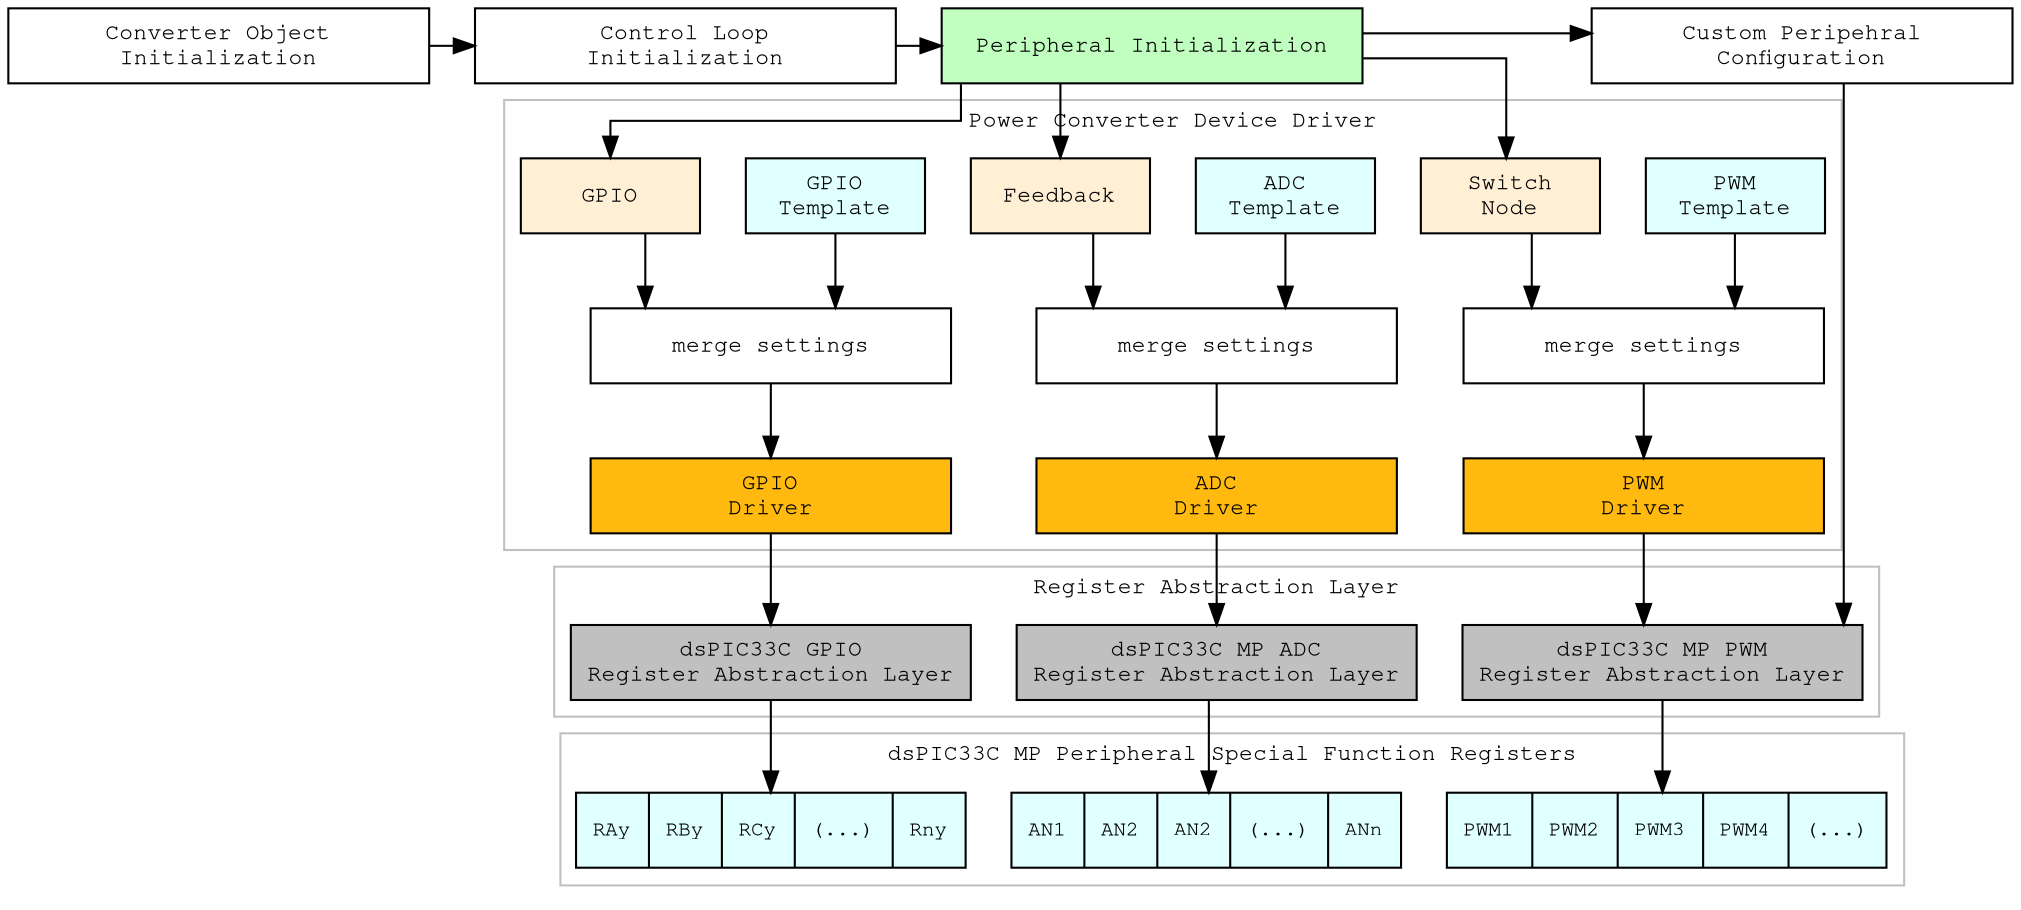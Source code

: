 
digraph pconfig {

    // Name Label and Format
    compound=true;
    fontname="Consolas, 'Courier New', Courier, Sans-Serif";
    fontsize=11;
    rankdir=TB;
    ranksep=0.5;
    nodesep=0.3;
    splines = ortho;

    // Application Layer
    {
        
        label="Application Layer Initialization"
        color=grey;
        rank = same;

        node [
                shape=box, style=filled, fontcolor=black, fillcolor=darkseagreen1, 
                fontname="Consolas, 'Courier New', Courier, Sans-Serif",
                fontsize=11,
                width = 2.8
            ]; 
            
        converter_object_init[label="Converter Object\nInitialization", fillcolor=white];
        controller_init[label="Control Loop\nInitialization", fillcolor=white];
        peripheral_init[label="Peripheral Initialization"];
        custom_init[label="Custom Peripehral\nConfiguration", fillcolor=white];

        converter_object_init -> controller_init -> peripheral_init -> custom_init;
    }

    // Power Converter Device Driver
    subgraph cluster1
    {
        label="Power Converter Device Driver";
        color=grey;

        node [
                shape=box, 
                style=filled, 
                fontcolor=black, 
                fillcolor=lightcyan, 
                fontname="Consolas, 'Courier New', Courier, Sans-Serif",
                fontsize=11,
                width = 1.2
            ]; pwm_template; adc_template; gpio_template;

            pwm_template[label="PWM\nTemplate"];
            adc_template[label="ADC\nTemplate"];
            gpio_template[label="GPIO\nTemplate"];

        node [
                shape=box, 
                style=filled, 
                fillcolor=papayawhip, 
                fontname="Consolas, 'Courier New', Courier, Sans-Serif",
                fontsize=11,
                width=1.2
            ]; swnode_config; feedback_config; gpio_config;

            swnode_config[label="Switch\nNode"];
            feedback_config[label="Feedback"];
            gpio_config[label="GPIO"];

        node [
                shape=box, 
                style=filled, 
                fillcolor=white, 
                fontname="Consolas, 'Courier New', Courier, Sans-Serif",
                fontsize=11,
                width=2.4
            ]; merge1; merge2; merge3;

            merge1[label="merge settings"];
            merge2[label="merge settings"];
            merge3[label="merge settings"];

        node  [
                shape=box, 
                style=filled, 
                fontcolor=black, 
                fillcolor=darkgoldenrod1, 
                fontname="Consolas, 'Courier New', Courier, Sans-Serif",
                fontsize=11,
                width = 2.4
            ]; pwm_drv; adc_drv; gpio_drv;

            adc_drv[label="ADC\nDriver"];
            gpio_drv[label="GPIO\nDriver"];
            pwm_drv[label="PWM\nDriver"];

    }

    // SFR Abstraction Layer
    subgraph cluster2
    {
        label="Register Abstraction Layer";
        color=grey;
        rank = same;

        node [
                shape=box, 
                style=filled, 
                fontcolor=black, 
                fillcolor=grey, 
                fontname="Consolas, 'Courier New', Courier, Sans-Serif",
                fontsize=11,
                width = 2.4
            ]; p33c_pral_pwm; p33c_pral_adc; p33c_pral_gpio;

            p33c_pral_pwm[label="dsPIC33C MP PWM\nRegister Abstraction Layer"];
            p33c_pral_adc[label="dsPIC33C MP ADC\nRegister Abstraction Layer"];
            p33c_pral_gpio[label="dsPIC33C GPIO\nRegister Abstraction Layer"];
    }

    // Silicon Layer
    subgraph cluster3
    {
        label="dsPIC33C MP Peripheral Special Function Registers";
        color=grey;
        node  [
                shape=record, 
                style=filled, 
                fontcolor=black, 
                fillcolor=lightcyan, 
                fontname="Consolas, 'Courier New', Courier, Sans-Serif",
                fontsize=10,
                width = 2.4
            ]; device_sfr_pwm; device_sfr_adc; device_sfr_gpio;

            device_sfr_pwm[label="<f0> PWM1 | <f1> PWM2 | <f2> PWM3 | <f3> PWM4 | <f4> (...)"];
            device_sfr_adc[label="<f0> AN1 | <f1> AN2 | <f2> AN2 | <f3> (...) | <f4> ANn"];
            device_sfr_gpio[label="<f0> RAy | <f1> RBy | <f2> RCy | <f3> (...) | <f4> Rny"];
    }

    // Network Description PWM Configuration
    peripheral_init -> swnode_config;
    swnode_config -> merge3;
    pwm_template -> merge3;
    merge3 -> pwm_drv;
    pwm_drv -> p33c_pral_pwm;
    p33c_pral_pwm -> device_sfr_pwm;


    // Network Description ADC Configuration
    peripheral_init -> feedback_config;
    feedback_config -> merge2;
    adc_template -> merge2;
    merge2 -> adc_drv;
    adc_drv -> p33c_pral_adc;
    p33c_pral_adc -> device_sfr_adc;

    // Network Description GPIO Configuration
    peripheral_init -> gpio_config;
    gpio_config -> merge1;
    gpio_template -> merge1;
    merge1 -> gpio_drv;
    gpio_drv -> p33c_pral_gpio;
    p33c_pral_gpio -> device_sfr_gpio;

    // Custom modifications are added after successful peripheral configuration
    custom_init -> p33c_pral_pwm; 

}


/*
[arrowhead=normal, style=solid, color=darkgrey];
*/
